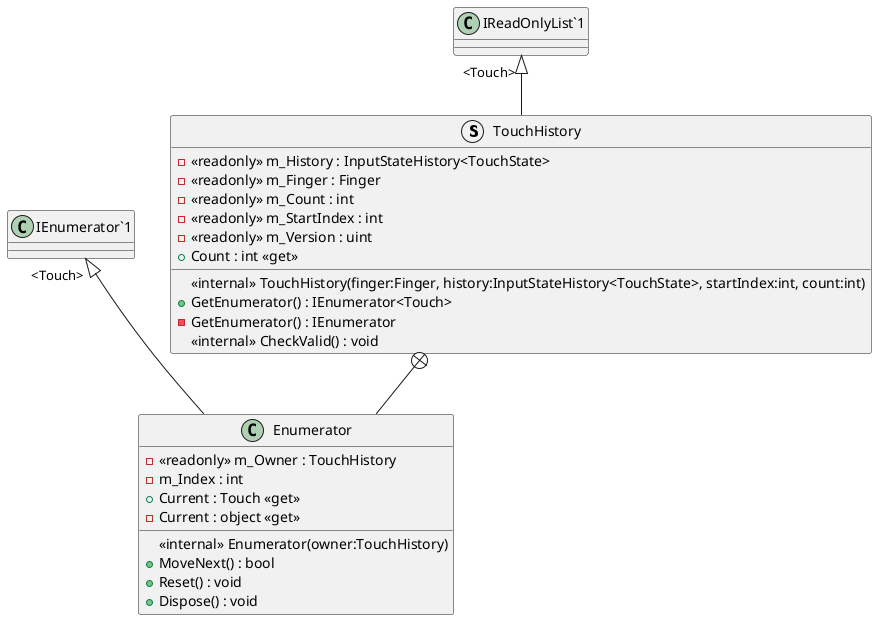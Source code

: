 @startuml
struct TouchHistory {
    - <<readonly>> m_History : InputStateHistory<TouchState>
    - <<readonly>> m_Finger : Finger
    - <<readonly>> m_Count : int
    - <<readonly>> m_StartIndex : int
    - <<readonly>> m_Version : uint
    <<internal>> TouchHistory(finger:Finger, history:InputStateHistory<TouchState>, startIndex:int, count:int)
    + GetEnumerator() : IEnumerator<Touch>
    - GetEnumerator() : IEnumerator
    + Count : int <<get>>
    <<internal>> CheckValid() : void
}
class Enumerator {
    - <<readonly>> m_Owner : TouchHistory
    - m_Index : int
    <<internal>> Enumerator(owner:TouchHistory)
    + MoveNext() : bool
    + Reset() : void
    + Current : Touch <<get>>
    - Current : object <<get>>
    + Dispose() : void
}
"IReadOnlyList`1" "<Touch>" <|-- TouchHistory
TouchHistory +-- Enumerator
"IEnumerator`1" "<Touch>" <|-- Enumerator
@enduml
